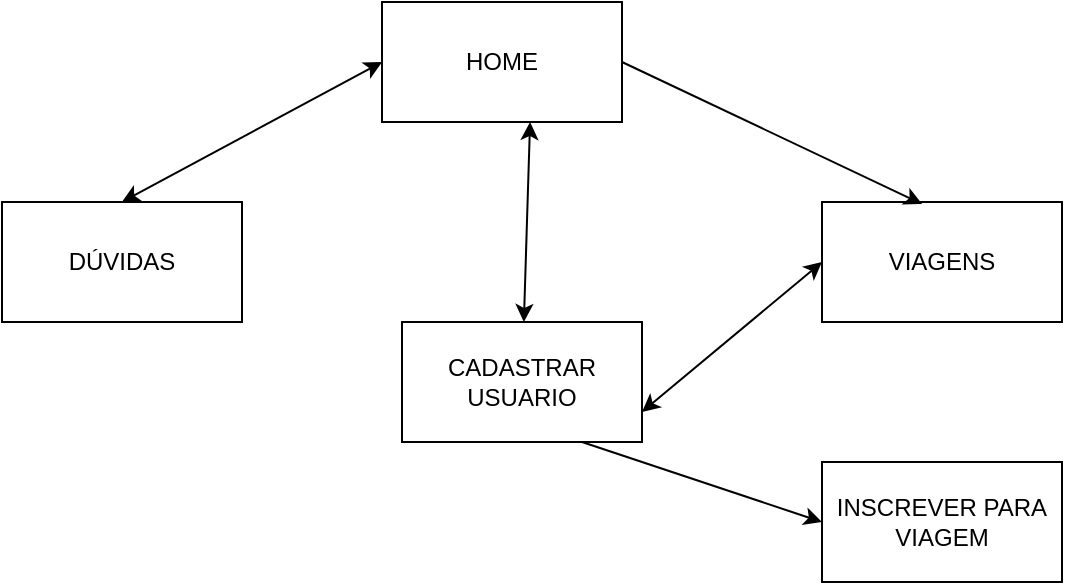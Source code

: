 <mxfile version="14.2.4" type="device" pages="2"><diagram id="no_WhkhGN88PG4_bt6BQ" name="PAGINA USERS"><mxGraphModel dx="1102" dy="450" grid="1" gridSize="10" guides="1" tooltips="1" connect="1" arrows="1" fold="1" page="1" pageScale="1" pageWidth="827" pageHeight="1169" math="0" shadow="0"><root><mxCell id="0"/><mxCell id="1" parent="0"/><mxCell id="yF9rAnlh8hUO814vZbVs-1" value="HOME" style="rounded=0;whiteSpace=wrap;html=1;" vertex="1" parent="1"><mxGeometry x="330" y="20" width="120" height="60" as="geometry"/></mxCell><mxCell id="yF9rAnlh8hUO814vZbVs-2" value="VIAGENS" style="rounded=0;whiteSpace=wrap;html=1;" vertex="1" parent="1"><mxGeometry x="550" y="120" width="120" height="60" as="geometry"/></mxCell><mxCell id="yF9rAnlh8hUO814vZbVs-3" value="DÚVIDAS" style="rounded=0;whiteSpace=wrap;html=1;" vertex="1" parent="1"><mxGeometry x="140" y="120" width="120" height="60" as="geometry"/></mxCell><mxCell id="yF9rAnlh8hUO814vZbVs-4" value="CADASTRAR&lt;br&gt;USUARIO" style="rounded=0;whiteSpace=wrap;html=1;" vertex="1" parent="1"><mxGeometry x="340" y="180" width="120" height="60" as="geometry"/></mxCell><mxCell id="yF9rAnlh8hUO814vZbVs-5" value="INSCREVER PARA VIAGEM" style="rounded=0;whiteSpace=wrap;html=1;" vertex="1" parent="1"><mxGeometry x="550" y="250" width="120" height="60" as="geometry"/></mxCell><mxCell id="yF9rAnlh8hUO814vZbVs-10" value="" style="endArrow=classic;html=1;entryX=0;entryY=0.5;entryDx=0;entryDy=0;exitX=0.75;exitY=1;exitDx=0;exitDy=0;" edge="1" parent="1" source="yF9rAnlh8hUO814vZbVs-4" target="yF9rAnlh8hUO814vZbVs-5"><mxGeometry width="50" height="50" relative="1" as="geometry"><mxPoint x="390" y="250" as="sourcePoint"/><mxPoint x="440" y="200" as="targetPoint"/></mxGeometry></mxCell><mxCell id="yF9rAnlh8hUO814vZbVs-11" value="" style="endArrow=classic;html=1;exitX=1;exitY=0.5;exitDx=0;exitDy=0;entryX=0.417;entryY=0.017;entryDx=0;entryDy=0;entryPerimeter=0;" edge="1" parent="1" source="yF9rAnlh8hUO814vZbVs-1" target="yF9rAnlh8hUO814vZbVs-2"><mxGeometry width="50" height="50" relative="1" as="geometry"><mxPoint x="390" y="250" as="sourcePoint"/><mxPoint x="440" y="200" as="targetPoint"/></mxGeometry></mxCell><mxCell id="yF9rAnlh8hUO814vZbVs-13" value="" style="endArrow=classic;startArrow=classic;html=1;entryX=0.617;entryY=1;entryDx=0;entryDy=0;entryPerimeter=0;" edge="1" parent="1" source="yF9rAnlh8hUO814vZbVs-4" target="yF9rAnlh8hUO814vZbVs-1"><mxGeometry width="50" height="50" relative="1" as="geometry"><mxPoint x="360" y="150" as="sourcePoint"/><mxPoint x="410" y="100" as="targetPoint"/></mxGeometry></mxCell><mxCell id="yF9rAnlh8hUO814vZbVs-14" value="" style="endArrow=classic;startArrow=classic;html=1;exitX=0.5;exitY=0;exitDx=0;exitDy=0;entryX=0;entryY=0.5;entryDx=0;entryDy=0;" edge="1" parent="1" source="yF9rAnlh8hUO814vZbVs-3" target="yF9rAnlh8hUO814vZbVs-1"><mxGeometry width="50" height="50" relative="1" as="geometry"><mxPoint x="390" y="250" as="sourcePoint"/><mxPoint x="440" y="200" as="targetPoint"/></mxGeometry></mxCell><mxCell id="yF9rAnlh8hUO814vZbVs-19" value="" style="endArrow=classic;startArrow=classic;html=1;entryX=0;entryY=0.5;entryDx=0;entryDy=0;exitX=1;exitY=0.75;exitDx=0;exitDy=0;" edge="1" parent="1" source="yF9rAnlh8hUO814vZbVs-4" target="yF9rAnlh8hUO814vZbVs-2"><mxGeometry width="50" height="50" relative="1" as="geometry"><mxPoint x="390" y="250" as="sourcePoint"/><mxPoint x="440" y="200" as="targetPoint"/></mxGeometry></mxCell></root></mxGraphModel></diagram><diagram id="9TNAKArzmO5OCOG1F0ir" name="PAGINA ADMIN"><mxGraphModel dx="1102" dy="450" grid="1" gridSize="10" guides="1" tooltips="1" connect="1" arrows="1" fold="1" page="1" pageScale="1" pageWidth="827" pageHeight="1169" math="0" shadow="0"><root><mxCell id="0BzkzFTG1dKnDicG3BiC-0"/><mxCell id="0BzkzFTG1dKnDicG3BiC-1" parent="0BzkzFTG1dKnDicG3BiC-0"/><mxCell id="0BzkzFTG1dKnDicG3BiC-2" value="HOME ADMIN" style="rounded=0;whiteSpace=wrap;html=1;" vertex="1" parent="0BzkzFTG1dKnDicG3BiC-1"><mxGeometry x="340" y="50" width="120" height="60" as="geometry"/></mxCell><mxCell id="0BzkzFTG1dKnDicG3BiC-3" value="LISTA VIAGENS" style="rounded=0;whiteSpace=wrap;html=1;" vertex="1" parent="0BzkzFTG1dKnDicG3BiC-1"><mxGeometry x="180" y="150" width="120" height="60" as="geometry"/></mxCell><mxCell id="0BzkzFTG1dKnDicG3BiC-4" value="CRIAR, ALTERAR, DELETAR VIAGENS" style="rounded=0;whiteSpace=wrap;html=1;" vertex="1" parent="0BzkzFTG1dKnDicG3BiC-1"><mxGeometry x="260" y="280" width="120" height="60" as="geometry"/></mxCell><mxCell id="0BzkzFTG1dKnDicG3BiC-5" value="APROVAR / REJEITAR INCRIÇÕES" style="rounded=0;whiteSpace=wrap;html=1;" vertex="1" parent="0BzkzFTG1dKnDicG3BiC-1"><mxGeometry x="414" y="270" width="120" height="60" as="geometry"/></mxCell><mxCell id="0BzkzFTG1dKnDicG3BiC-6" value="" style="endArrow=classic;html=1;exitX=0.5;exitY=1;exitDx=0;exitDy=0;entryX=0.5;entryY=0;entryDx=0;entryDy=0;" edge="1" parent="0BzkzFTG1dKnDicG3BiC-1" source="0BzkzFTG1dKnDicG3BiC-2" target="0BzkzFTG1dKnDicG3BiC-5"><mxGeometry width="50" height="50" relative="1" as="geometry"><mxPoint x="450" y="220" as="sourcePoint"/><mxPoint x="500" y="170" as="targetPoint"/></mxGeometry></mxCell><mxCell id="0BzkzFTG1dKnDicG3BiC-7" value="" style="endArrow=classic;html=1;exitX=0.5;exitY=1;exitDx=0;exitDy=0;entryX=0.5;entryY=0;entryDx=0;entryDy=0;" edge="1" parent="0BzkzFTG1dKnDicG3BiC-1" source="0BzkzFTG1dKnDicG3BiC-2" target="0BzkzFTG1dKnDicG3BiC-4"><mxGeometry width="50" height="50" relative="1" as="geometry"><mxPoint x="450" y="220" as="sourcePoint"/><mxPoint x="500" y="170" as="targetPoint"/></mxGeometry></mxCell><mxCell id="0BzkzFTG1dKnDicG3BiC-8" value="" style="endArrow=classic;html=1;exitX=0.5;exitY=1;exitDx=0;exitDy=0;" edge="1" parent="0BzkzFTG1dKnDicG3BiC-1" source="0BzkzFTG1dKnDicG3BiC-2" target="0BzkzFTG1dKnDicG3BiC-3"><mxGeometry width="50" height="50" relative="1" as="geometry"><mxPoint x="450" y="220" as="sourcePoint"/><mxPoint x="500" y="170" as="targetPoint"/></mxGeometry></mxCell><mxCell id="0BzkzFTG1dKnDicG3BiC-9" value="" style="endArrow=classic;html=1;" edge="1" parent="0BzkzFTG1dKnDicG3BiC-1" target="0BzkzFTG1dKnDicG3BiC-10"><mxGeometry width="50" height="50" relative="1" as="geometry"><mxPoint x="400" y="110" as="sourcePoint"/><mxPoint x="540" y="90" as="targetPoint"/></mxGeometry></mxCell><mxCell id="0BzkzFTG1dKnDicG3BiC-10" value="LISTAR USERS" style="rounded=0;whiteSpace=wrap;html=1;" vertex="1" parent="0BzkzFTG1dKnDicG3BiC-1"><mxGeometry x="520" y="150" width="120" height="60" as="geometry"/></mxCell></root></mxGraphModel></diagram></mxfile>